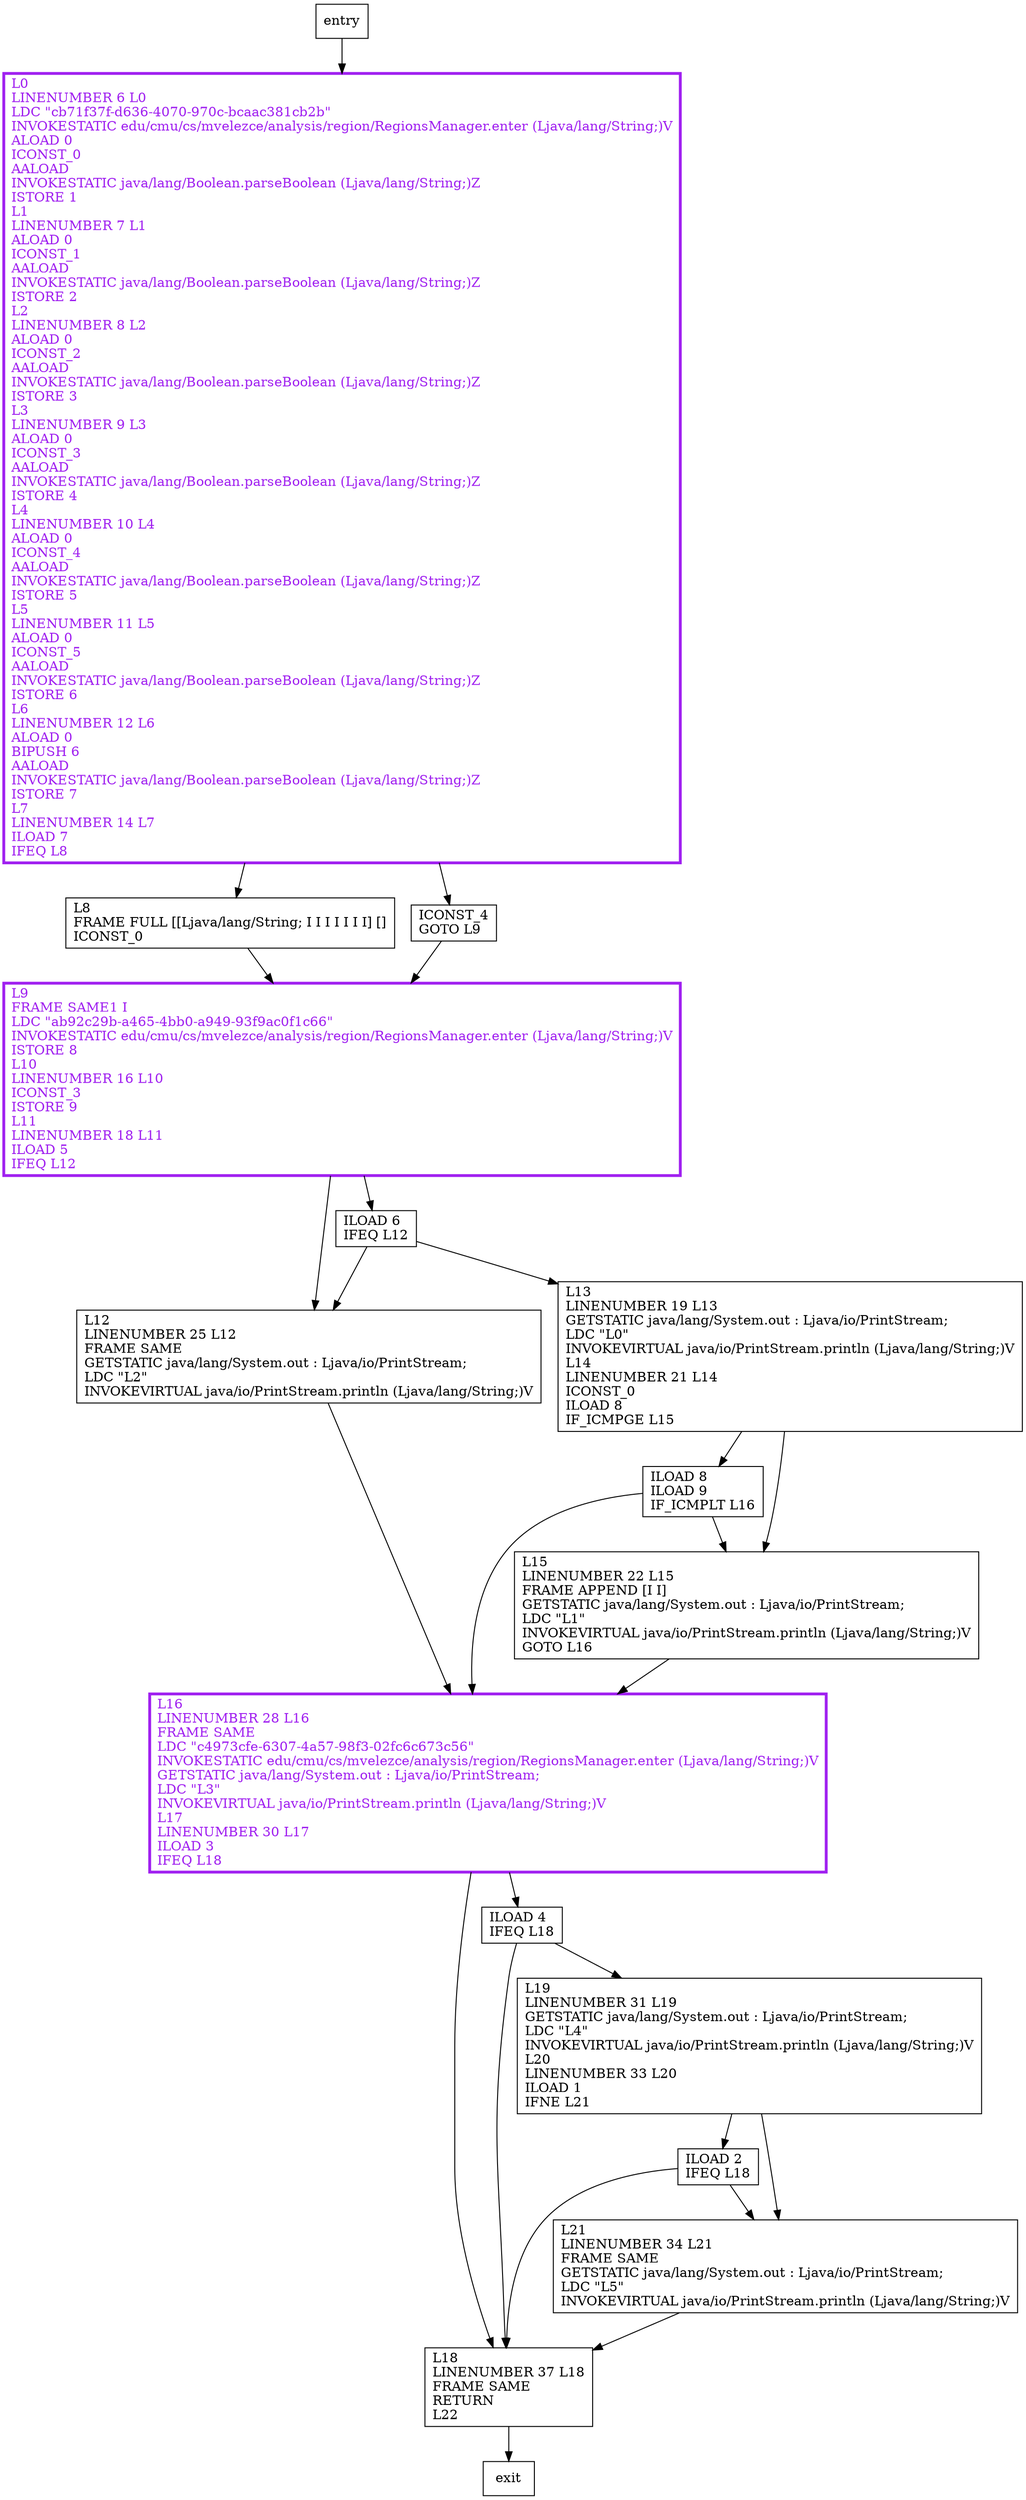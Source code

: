 digraph main {
node [shape=record];
607123271 [label="L9\lFRAME SAME1 I\lLDC \"ab92c29b-a465-4bb0-a949-93f9ac0f1c66\"\lINVOKESTATIC edu/cmu/cs/mvelezce/analysis/region/RegionsManager.enter (Ljava/lang/String;)V\lISTORE 8\lL10\lLINENUMBER 16 L10\lICONST_3\lISTORE 9\lL11\lLINENUMBER 18 L11\lILOAD 5\lIFEQ L12\l"];
2031209493 [label="L0\lLINENUMBER 6 L0\lLDC \"cb71f37f-d636-4070-970c-bcaac381cb2b\"\lINVOKESTATIC edu/cmu/cs/mvelezce/analysis/region/RegionsManager.enter (Ljava/lang/String;)V\lALOAD 0\lICONST_0\lAALOAD\lINVOKESTATIC java/lang/Boolean.parseBoolean (Ljava/lang/String;)Z\lISTORE 1\lL1\lLINENUMBER 7 L1\lALOAD 0\lICONST_1\lAALOAD\lINVOKESTATIC java/lang/Boolean.parseBoolean (Ljava/lang/String;)Z\lISTORE 2\lL2\lLINENUMBER 8 L2\lALOAD 0\lICONST_2\lAALOAD\lINVOKESTATIC java/lang/Boolean.parseBoolean (Ljava/lang/String;)Z\lISTORE 3\lL3\lLINENUMBER 9 L3\lALOAD 0\lICONST_3\lAALOAD\lINVOKESTATIC java/lang/Boolean.parseBoolean (Ljava/lang/String;)Z\lISTORE 4\lL4\lLINENUMBER 10 L4\lALOAD 0\lICONST_4\lAALOAD\lINVOKESTATIC java/lang/Boolean.parseBoolean (Ljava/lang/String;)Z\lISTORE 5\lL5\lLINENUMBER 11 L5\lALOAD 0\lICONST_5\lAALOAD\lINVOKESTATIC java/lang/Boolean.parseBoolean (Ljava/lang/String;)Z\lISTORE 6\lL6\lLINENUMBER 12 L6\lALOAD 0\lBIPUSH 6\lAALOAD\lINVOKESTATIC java/lang/Boolean.parseBoolean (Ljava/lang/String;)Z\lISTORE 7\lL7\lLINENUMBER 14 L7\lILOAD 7\lIFEQ L8\l"];
1501382858 [label="L12\lLINENUMBER 25 L12\lFRAME SAME\lGETSTATIC java/lang/System.out : Ljava/io/PrintStream;\lLDC \"L2\"\lINVOKEVIRTUAL java/io/PrintStream.println (Ljava/lang/String;)V\l"];
716216643 [label="L18\lLINENUMBER 37 L18\lFRAME SAME\lRETURN\lL22\l"];
1395259059 [label="ILOAD 6\lIFEQ L12\l"];
350703813 [label="L8\lFRAME FULL [[Ljava/lang/String; I I I I I I I] []\lICONST_0\l"];
1718695429 [label="ILOAD 4\lIFEQ L18\l"];
1141492454 [label="ICONST_4\lGOTO L9\l"];
1483008191 [label="ILOAD 2\lIFEQ L18\l"];
1999784536 [label="L13\lLINENUMBER 19 L13\lGETSTATIC java/lang/System.out : Ljava/io/PrintStream;\lLDC \"L0\"\lINVOKEVIRTUAL java/io/PrintStream.println (Ljava/lang/String;)V\lL14\lLINENUMBER 21 L14\lICONST_0\lILOAD 8\lIF_ICMPGE L15\l"];
813496676 [label="ILOAD 8\lILOAD 9\lIF_ICMPLT L16\l"];
936000680 [label="L21\lLINENUMBER 34 L21\lFRAME SAME\lGETSTATIC java/lang/System.out : Ljava/io/PrintStream;\lLDC \"L5\"\lINVOKEVIRTUAL java/io/PrintStream.println (Ljava/lang/String;)V\l"];
57986233 [label="L16\lLINENUMBER 28 L16\lFRAME SAME\lLDC \"c4973cfe-6307-4a57-98f3-02fc6c673c56\"\lINVOKESTATIC edu/cmu/cs/mvelezce/analysis/region/RegionsManager.enter (Ljava/lang/String;)V\lGETSTATIC java/lang/System.out : Ljava/io/PrintStream;\lLDC \"L3\"\lINVOKEVIRTUAL java/io/PrintStream.println (Ljava/lang/String;)V\lL17\lLINENUMBER 30 L17\lILOAD 3\lIFEQ L18\l"];
2102457000 [label="L19\lLINENUMBER 31 L19\lGETSTATIC java/lang/System.out : Ljava/io/PrintStream;\lLDC \"L4\"\lINVOKEVIRTUAL java/io/PrintStream.println (Ljava/lang/String;)V\lL20\lLINENUMBER 33 L20\lILOAD 1\lIFNE L21\l"];
746327606 [label="L15\lLINENUMBER 22 L15\lFRAME APPEND [I I]\lGETSTATIC java/lang/System.out : Ljava/io/PrintStream;\lLDC \"L1\"\lINVOKEVIRTUAL java/io/PrintStream.println (Ljava/lang/String;)V\lGOTO L16\l"];
entry;
exit;
607123271 -> 1501382858;
607123271 -> 1395259059;
2031209493 -> 350703813;
2031209493 -> 1141492454;
1501382858 -> 57986233;
716216643 -> exit;
1395259059 -> 1501382858;
1395259059 -> 1999784536;
350703813 -> 607123271;
1718695429 -> 716216643;
1718695429 -> 2102457000;
1141492454 -> 607123271;
entry -> 2031209493;
1483008191 -> 716216643;
1483008191 -> 936000680;
1999784536 -> 813496676;
1999784536 -> 746327606;
813496676 -> 57986233;
813496676 -> 746327606;
936000680 -> 716216643;
57986233 -> 716216643;
57986233 -> 1718695429;
2102457000 -> 1483008191;
2102457000 -> 936000680;
746327606 -> 57986233;
607123271[fontcolor="purple", penwidth=3, color="purple"];
2031209493[fontcolor="purple", penwidth=3, color="purple"];
57986233[fontcolor="purple", penwidth=3, color="purple"];
}

